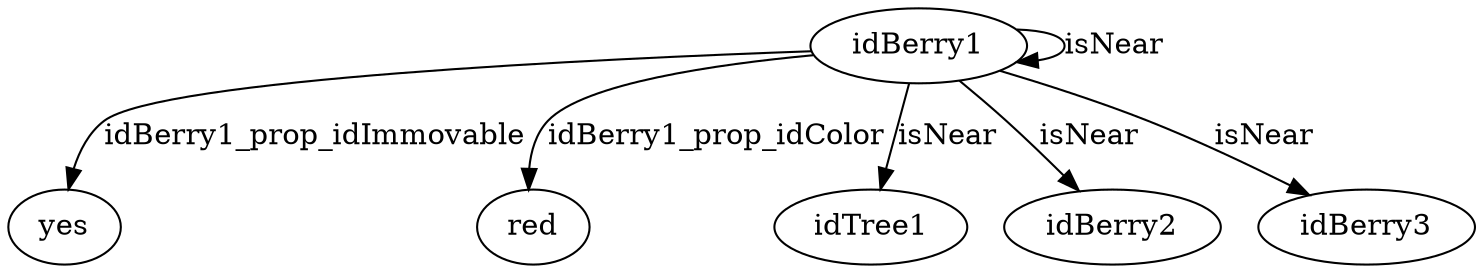 digraph  {
idBerry1 [node_type=entity_node];
yes [node_type=property_node];
red [node_type=property_node];
idTree1 [node_type=entity_node];
idBerry2 [node_type=entity_node];
idBerry3 [node_type=entity_node];
idBerry1 -> yes  [edge_type=property, label=idBerry1_prop_idImmovable];
idBerry1 -> red  [edge_type=property, label=idBerry1_prop_idColor];
idBerry1 -> idTree1  [edge_type=relationship, label=isNear];
idBerry1 -> idBerry1  [edge_type=relationship, label=isNear];
idBerry1 -> idBerry2  [edge_type=relationship, label=isNear];
idBerry1 -> idBerry3  [edge_type=relationship, label=isNear];
}
